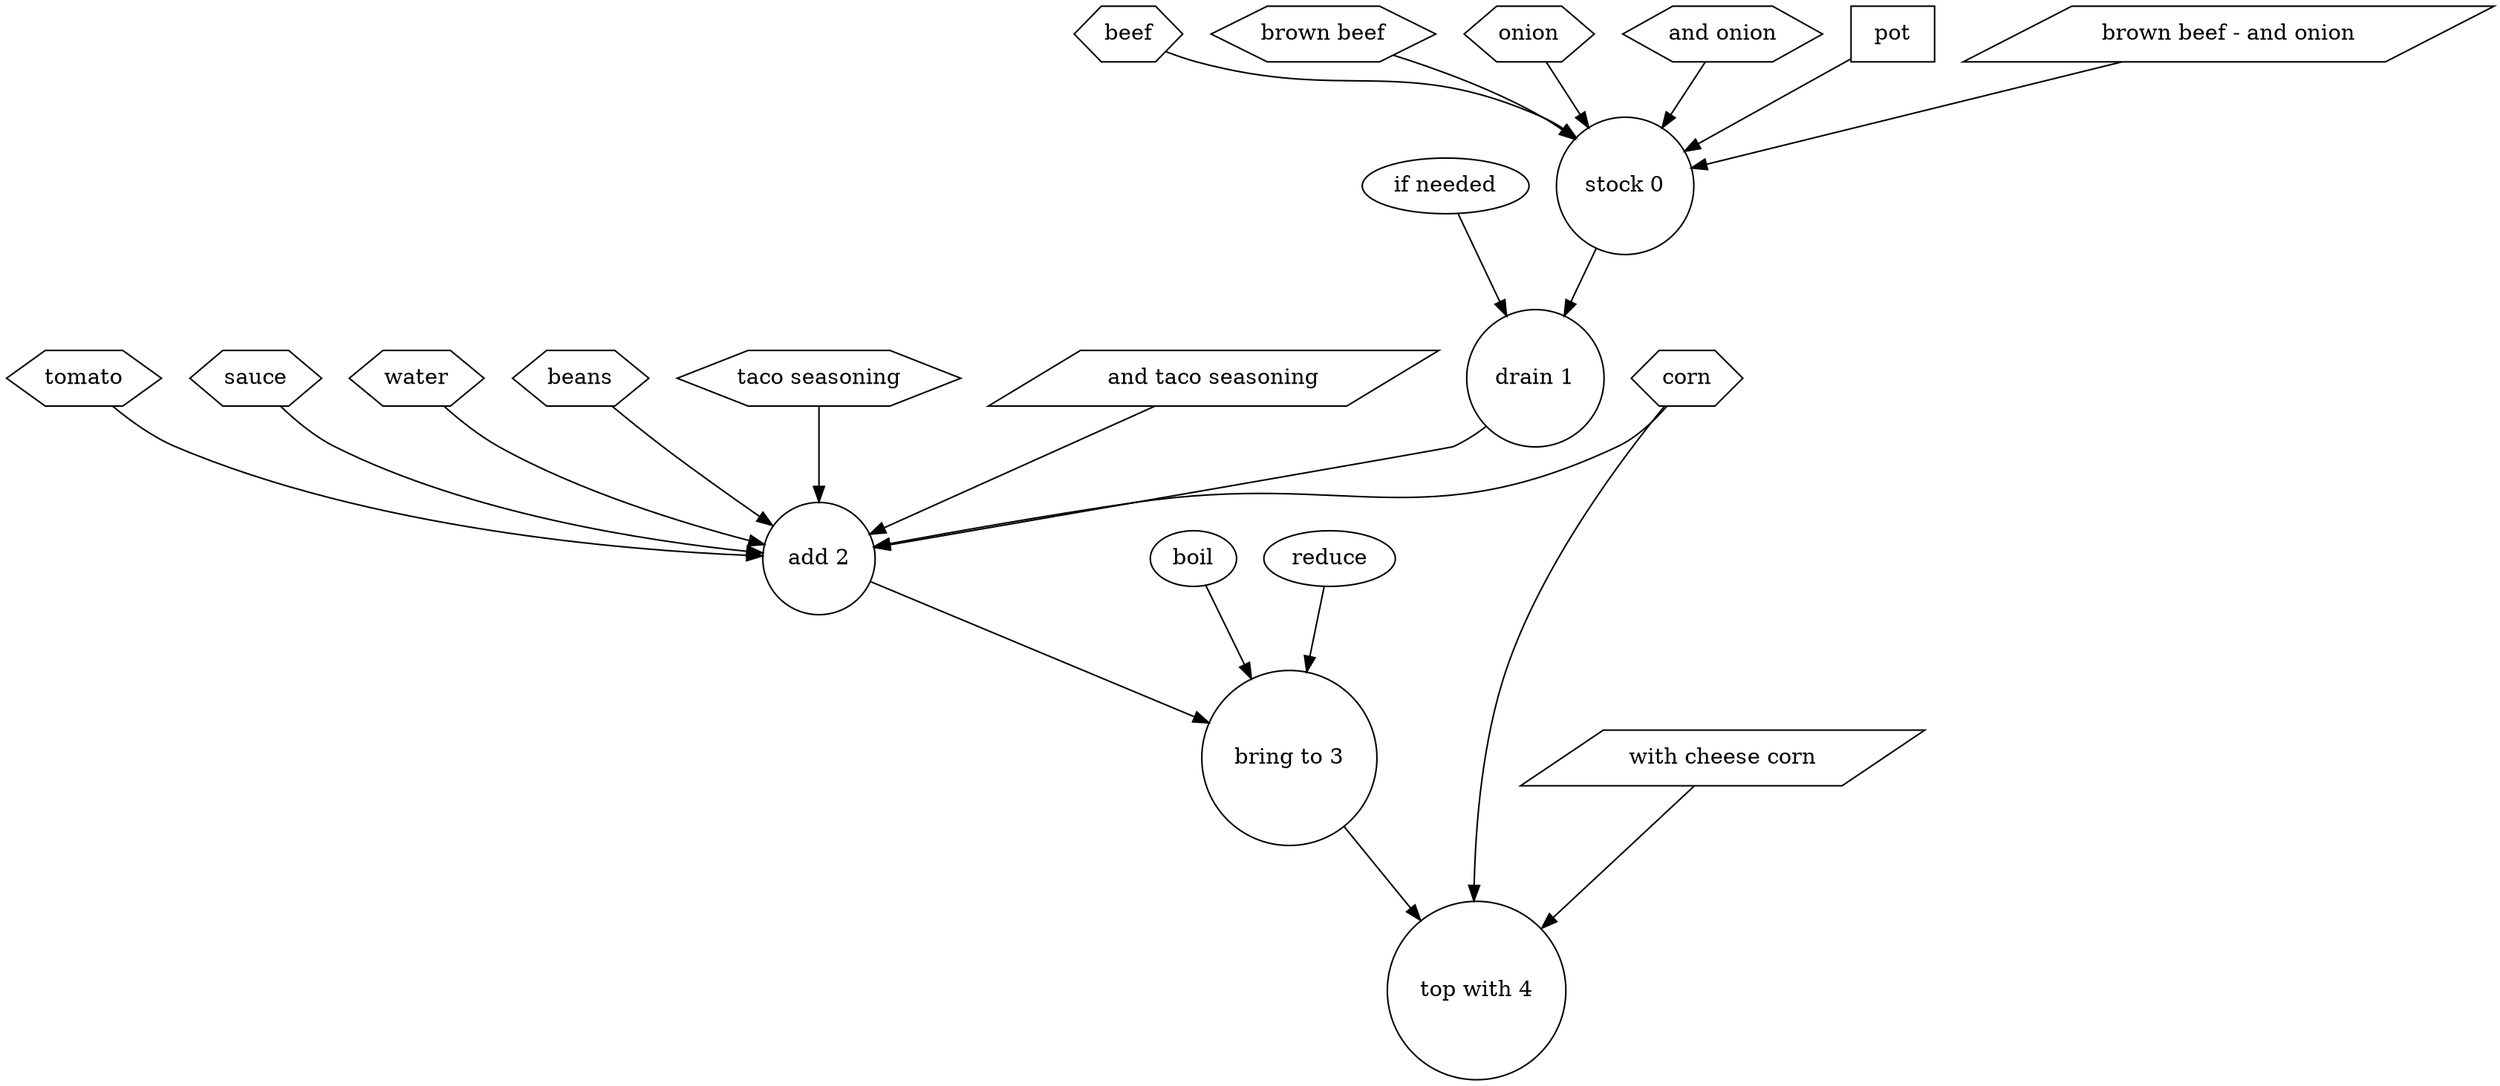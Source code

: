 digraph G {
"stock 0" [shape=circle, style=filled, fillcolor=white];
beef [shape=hexagon, style=filled, fillcolor=white];
beef -> "stock 0";
"brown beef" [shape=hexagon, style=filled, fillcolor=white];
"brown beef" -> "stock 0";
onion [shape=hexagon, style=filled, fillcolor=white];
onion -> "stock 0";
"and onion" [shape=hexagon, style=filled, fillcolor=white];
"and onion" -> "stock 0";
pot [shape=box, style=filled, fillcolor=white];
pot -> "stock 0";
"brown beef - and onion" [shape=parallelogram, style=filled, fillcolor=white];
"brown beef - and onion" -> "stock 0";
"drain 1" [shape=circle, style=filled, fillcolor=white];
"if needed" [shape=ellipse, style=filled, fillcolor=white];
"if needed" -> "drain 1";
"add 2" [shape=circle, style=filled, fillcolor=white];
tomato [shape=hexagon, style=filled, fillcolor=white];
tomato -> "add 2";
sauce [shape=hexagon, style=filled, fillcolor=white];
sauce -> "add 2";
water [shape=hexagon, style=filled, fillcolor=white];
water -> "add 2";
beans [shape=hexagon, style=filled, fillcolor=white];
beans -> "add 2";
corn [shape=hexagon, style=filled, fillcolor=white];
corn -> "add 2";
"taco seasoning" [shape=hexagon, style=filled, fillcolor=white];
"taco seasoning" -> "add 2";
"and taco seasoning" [shape=hexagon, style=filled, fillcolor=white];
"and taco seasoning" -> "add 2";
"and taco seasoning" [shape=parallelogram, style=filled, fillcolor=white];
"bring to 3" [shape=circle, style=filled, fillcolor=white];
boil [shape=ellipse, style=filled, fillcolor=white];
boil -> "bring to 3";
reduce [shape=ellipse, style=filled, fillcolor=white];
reduce -> "bring to 3";
"top with 4" [shape=circle, style=filled, fillcolor=white];
corn [shape=hexagon, style=filled, fillcolor=white];
corn -> "top with 4";
"with cheese corn" [shape=hexagon, style=filled, fillcolor=white];
"with cheese corn" -> "top with 4";
"with cheese corn" [shape=parallelogram, style=filled, fillcolor=white];
"stock 0" -> "drain 1";
"drain 1" -> "add 2";
"add 2" -> "bring to 3";
"bring to 3" -> "top with 4";
}
